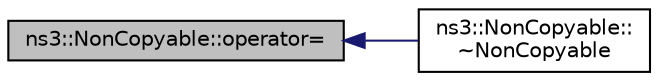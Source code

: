 digraph "ns3::NonCopyable::operator="
{
  edge [fontname="Helvetica",fontsize="10",labelfontname="Helvetica",labelfontsize="10"];
  node [fontname="Helvetica",fontsize="10",shape=record];
  rankdir="LR";
  Node1 [label="ns3::NonCopyable::operator=",height=0.2,width=0.4,color="black", fillcolor="grey75", style="filled", fontcolor="black"];
  Node1 -> Node2 [dir="back",color="midnightblue",fontsize="10",style="solid"];
  Node2 [label="ns3::NonCopyable::\l~NonCopyable",height=0.2,width=0.4,color="black", fillcolor="white", style="filled",URL="$da/dd1/classns3_1_1NonCopyable.html#a58336600fbda909eae24f3389a8bc2c3"];
}
